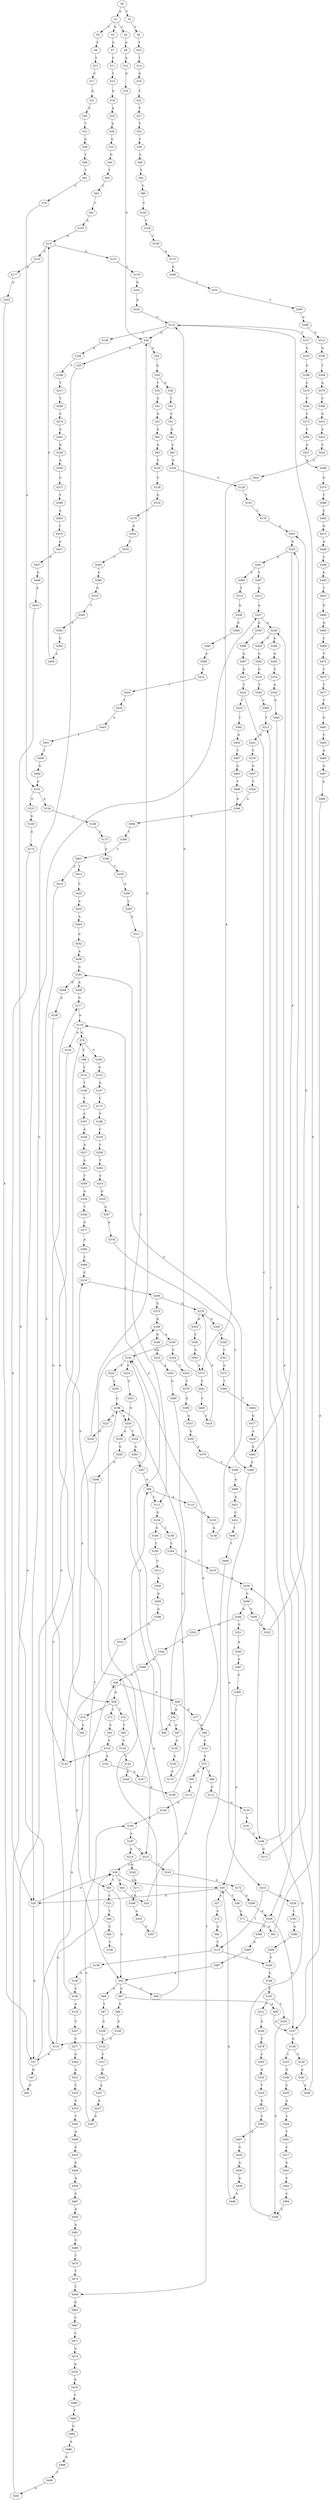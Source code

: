 strict digraph  {
	S0 -> S1 [ label = A ];
	S0 -> S2 [ label = T ];
	S1 -> S3 [ label = G ];
	S1 -> S4 [ label = C ];
	S1 -> S5 [ label = T ];
	S2 -> S6 [ label = T ];
	S3 -> S7 [ label = G ];
	S4 -> S8 [ label = G ];
	S5 -> S9 [ label = C ];
	S6 -> S10 [ label = T ];
	S7 -> S11 [ label = C ];
	S8 -> S12 [ label = A ];
	S9 -> S13 [ label = T ];
	S10 -> S14 [ label = T ];
	S11 -> S15 [ label = T ];
	S12 -> S16 [ label = G ];
	S13 -> S17 [ label = C ];
	S14 -> S18 [ label = A ];
	S15 -> S19 [ label = A ];
	S16 -> S20 [ label = G ];
	S17 -> S21 [ label = A ];
	S18 -> S22 [ label = C ];
	S19 -> S23 [ label = A ];
	S20 -> S24 [ label = G ];
	S20 -> S25 [ label = A ];
	S21 -> S26 [ label = C ];
	S22 -> S27 [ label = T ];
	S23 -> S28 [ label = G ];
	S24 -> S29 [ label = G ];
	S25 -> S30 [ label = G ];
	S26 -> S31 [ label = T ];
	S27 -> S32 [ label = T ];
	S28 -> S33 [ label = G ];
	S29 -> S34 [ label = G ];
	S29 -> S35 [ label = T ];
	S30 -> S36 [ label = G ];
	S30 -> S37 [ label = A ];
	S31 -> S38 [ label = G ];
	S32 -> S39 [ label = T ];
	S33 -> S40 [ label = G ];
	S34 -> S41 [ label = T ];
	S35 -> S42 [ label = G ];
	S36 -> S43 [ label = T ];
	S36 -> S44 [ label = G ];
	S36 -> S45 [ label = A ];
	S37 -> S46 [ label = A ];
	S37 -> S47 [ label = G ];
	S38 -> S48 [ label = T ];
	S39 -> S49 [ label = C ];
	S40 -> S50 [ label = T ];
	S41 -> S51 [ label = C ];
	S42 -> S52 [ label = G ];
	S43 -> S53 [ label = C ];
	S43 -> S54 [ label = A ];
	S44 -> S55 [ label = C ];
	S45 -> S30 [ label = G ];
	S45 -> S56 [ label = C ];
	S45 -> S57 [ label = A ];
	S46 -> S58 [ label = A ];
	S46 -> S59 [ label = G ];
	S47 -> S60 [ label = A ];
	S48 -> S61 [ label = T ];
	S49 -> S62 [ label = T ];
	S50 -> S63 [ label = C ];
	S51 -> S64 [ label = G ];
	S52 -> S65 [ label = A ];
	S53 -> S66 [ label = T ];
	S54 -> S67 [ label = G ];
	S54 -> S68 [ label = A ];
	S54 -> S69 [ label = C ];
	S55 -> S70 [ label = G ];
	S56 -> S71 [ label = G ];
	S57 -> S72 [ label = C ];
	S58 -> S73 [ label = C ];
	S58 -> S74 [ label = G ];
	S58 -> S75 [ label = T ];
	S59 -> S76 [ label = A ];
	S59 -> S77 [ label = G ];
	S60 -> S78 [ label = G ];
	S61 -> S79 [ label = G ];
	S62 -> S80 [ label = C ];
	S63 -> S81 [ label = C ];
	S64 -> S82 [ label = C ];
	S65 -> S83 [ label = A ];
	S66 -> S84 [ label = C ];
	S67 -> S85 [ label = A ];
	S67 -> S86 [ label = G ];
	S68 -> S87 [ label = T ];
	S69 -> S88 [ label = A ];
	S70 -> S89 [ label = T ];
	S70 -> S90 [ label = A ];
	S71 -> S91 [ label = A ];
	S72 -> S92 [ label = A ];
	S73 -> S93 [ label = C ];
	S74 -> S94 [ label = A ];
	S75 -> S95 [ label = C ];
	S76 -> S96 [ label = G ];
	S76 -> S97 [ label = A ];
	S77 -> S98 [ label = G ];
	S78 -> S99 [ label = T ];
	S78 -> S100 [ label = C ];
	S79 -> S101 [ label = A ];
	S80 -> S102 [ label = T ];
	S81 -> S103 [ label = A ];
	S82 -> S104 [ label = G ];
	S83 -> S105 [ label = T ];
	S84 -> S106 [ label = T ];
	S85 -> S107 [ label = A ];
	S86 -> S108 [ label = A ];
	S87 -> S109 [ label = G ];
	S88 -> S110 [ label = A ];
	S88 -> S111 [ label = C ];
	S89 -> S112 [ label = G ];
	S90 -> S113 [ label = A ];
	S91 -> S114 [ label = G ];
	S92 -> S115 [ label = T ];
	S93 -> S116 [ label = C ];
	S94 -> S117 [ label = G ];
	S95 -> S118 [ label = C ];
	S96 -> S119 [ label = A ];
	S97 -> S120 [ label = A ];
	S98 -> S121 [ label = C ];
	S99 -> S122 [ label = C ];
	S100 -> S123 [ label = G ];
	S101 -> S124 [ label = A ];
	S101 -> S125 [ label = G ];
	S102 -> S126 [ label = C ];
	S103 -> S127 [ label = G ];
	S104 -> S128 [ label = G ];
	S105 -> S129 [ label = C ];
	S107 -> S130 [ label = G ];
	S108 -> S131 [ label = G ];
	S109 -> S132 [ label = A ];
	S110 -> S133 [ label = A ];
	S111 -> S134 [ label = G ];
	S112 -> S135 [ label = G ];
	S113 -> S136 [ label = G ];
	S114 -> S137 [ label = T ];
	S114 -> S138 [ label = C ];
	S114 -> S20 [ label = G ];
	S115 -> S139 [ label = G ];
	S115 -> S140 [ label = C ];
	S116 -> S141 [ label = A ];
	S116 -> S142 [ label = C ];
	S117 -> S119 [ label = A ];
	S118 -> S143 [ label = C ];
	S119 -> S144 [ label = A ];
	S119 -> S78 [ label = G ];
	S120 -> S145 [ label = A ];
	S121 -> S70 [ label = G ];
	S122 -> S146 [ label = T ];
	S123 -> S147 [ label = A ];
	S124 -> S148 [ label = C ];
	S125 -> S149 [ label = G ];
	S126 -> S150 [ label = T ];
	S127 -> S151 [ label = A ];
	S127 -> S152 [ label = G ];
	S128 -> S153 [ label = T ];
	S129 -> S154 [ label = G ];
	S130 -> S155 [ label = C ];
	S130 -> S156 [ label = T ];
	S131 -> S37 [ label = A ];
	S131 -> S36 [ label = G ];
	S132 -> S157 [ label = C ];
	S133 -> S158 [ label = A ];
	S134 -> S159 [ label = C ];
	S134 -> S160 [ label = G ];
	S135 -> S161 [ label = T ];
	S136 -> S162 [ label = G ];
	S137 -> S163 [ label = G ];
	S138 -> S164 [ label = A ];
	S139 -> S165 [ label = A ];
	S140 -> S166 [ label = G ];
	S141 -> S167 [ label = A ];
	S142 -> S168 [ label = A ];
	S143 -> S169 [ label = A ];
	S144 -> S58 [ label = A ];
	S145 -> S170 [ label = C ];
	S146 -> S171 [ label = T ];
	S147 -> S172 [ label = C ];
	S148 -> S173 [ label = C ];
	S149 -> S174 [ label = A ];
	S150 -> S175 [ label = A ];
	S151 -> S176 [ label = C ];
	S152 -> S177 [ label = A ];
	S153 -> S178 [ label = C ];
	S154 -> S179 [ label = C ];
	S155 -> S180 [ label = G ];
	S156 -> S181 [ label = A ];
	S157 -> S182 [ label = G ];
	S158 -> S183 [ label = G ];
	S159 -> S184 [ label = C ];
	S160 -> S185 [ label = T ];
	S161 -> S186 [ label = C ];
	S162 -> S187 [ label = A ];
	S163 -> S188 [ label = G ];
	S164 -> S189 [ label = T ];
	S165 -> S190 [ label = C ];
	S166 -> S191 [ label = C ];
	S167 -> S192 [ label = A ];
	S168 -> S193 [ label = A ];
	S168 -> S194 [ label = G ];
	S169 -> S195 [ label = A ];
	S170 -> S196 [ label = G ];
	S171 -> S197 [ label = C ];
	S172 -> S198 [ label = T ];
	S173 -> S199 [ label = G ];
	S174 -> S30 [ label = G ];
	S175 -> S200 [ label = G ];
	S176 -> S201 [ label = G ];
	S177 -> S202 [ label = G ];
	S178 -> S203 [ label = G ];
	S179 -> S204 [ label = A ];
	S180 -> S205 [ label = C ];
	S181 -> S206 [ label = A ];
	S182 -> S207 [ label = A ];
	S183 -> S208 [ label = A ];
	S183 -> S209 [ label = G ];
	S184 -> S210 [ label = C ];
	S185 -> S211 [ label = G ];
	S186 -> S212 [ label = T ];
	S186 -> S213 [ label = G ];
	S187 -> S214 [ label = A ];
	S187 -> S215 [ label = G ];
	S188 -> S216 [ label = C ];
	S189 -> S217 [ label = T ];
	S190 -> S218 [ label = C ];
	S190 -> S219 [ label = A ];
	S191 -> S220 [ label = C ];
	S191 -> S221 [ label = T ];
	S192 -> S222 [ label = A ];
	S192 -> S223 [ label = C ];
	S193 -> S224 [ label = C ];
	S193 -> S192 [ label = A ];
	S194 -> S225 [ label = A ];
	S195 -> S192 [ label = A ];
	S196 -> S226 [ label = G ];
	S196 -> S227 [ label = A ];
	S197 -> S228 [ label = A ];
	S198 -> S229 [ label = C ];
	S199 -> S230 [ label = T ];
	S200 -> S231 [ label = T ];
	S201 -> S232 [ label = A ];
	S202 -> S37 [ label = A ];
	S203 -> S233 [ label = A ];
	S204 -> S234 [ label = C ];
	S205 -> S235 [ label = A ];
	S206 -> S236 [ label = A ];
	S207 -> S237 [ label = A ];
	S208 -> S117 [ label = G ];
	S209 -> S238 [ label = A ];
	S210 -> S239 [ label = G ];
	S211 -> S240 [ label = A ];
	S212 -> S241 [ label = G ];
	S213 -> S233 [ label = A ];
	S214 -> S242 [ label = A ];
	S215 -> S36 [ label = G ];
	S215 -> S243 [ label = T ];
	S216 -> S244 [ label = T ];
	S217 -> S245 [ label = T ];
	S218 -> S246 [ label = C ];
	S219 -> S247 [ label = C ];
	S220 -> S248 [ label = C ];
	S221 -> S249 [ label = A ];
	S222 -> S250 [ label = C ];
	S223 -> S251 [ label = G ];
	S224 -> S252 [ label = C ];
	S225 -> S253 [ label = A ];
	S226 -> S254 [ label = T ];
	S226 -> S255 [ label = A ];
	S227 -> S256 [ label = G ];
	S228 -> S257 [ label = A ];
	S229 -> S258 [ label = C ];
	S230 -> S259 [ label = A ];
	S231 -> S260 [ label = C ];
	S232 -> S114 [ label = G ];
	S233 -> S261 [ label = G ];
	S233 -> S262 [ label = A ];
	S234 -> S263 [ label = C ];
	S235 -> S264 [ label = C ];
	S236 -> S265 [ label = T ];
	S236 -> S266 [ label = A ];
	S237 -> S267 [ label = G ];
	S238 -> S215 [ label = G ];
	S239 -> S268 [ label = G ];
	S240 -> S269 [ label = G ];
	S241 -> S270 [ label = T ];
	S242 -> S271 [ label = A ];
	S243 -> S272 [ label = A ];
	S244 -> S273 [ label = C ];
	S245 -> S274 [ label = C ];
	S246 -> S275 [ label = C ];
	S246 -> S276 [ label = G ];
	S247 -> S277 [ label = C ];
	S248 -> S239 [ label = G ];
	S249 -> S278 [ label = T ];
	S250 -> S196 [ label = G ];
	S251 -> S226 [ label = G ];
	S252 -> S279 [ label = T ];
	S253 -> S280 [ label = G ];
	S254 -> S281 [ label = A ];
	S255 -> S282 [ label = G ];
	S256 -> S20 [ label = G ];
	S257 -> S283 [ label = A ];
	S258 -> S284 [ label = T ];
	S259 -> S285 [ label = C ];
	S260 -> S286 [ label = G ];
	S261 -> S287 [ label = T ];
	S261 -> S288 [ label = C ];
	S262 -> S289 [ label = C ];
	S263 -> S290 [ label = C ];
	S264 -> S291 [ label = T ];
	S265 -> S292 [ label = G ];
	S266 -> S293 [ label = G ];
	S267 -> S162 [ label = G ];
	S268 -> S294 [ label = G ];
	S268 -> S295 [ label = T ];
	S269 -> S296 [ label = G ];
	S270 -> S297 [ label = G ];
	S271 -> S298 [ label = A ];
	S272 -> S299 [ label = G ];
	S273 -> S300 [ label = C ];
	S274 -> S301 [ label = A ];
	S275 -> S168 [ label = A ];
	S276 -> S302 [ label = G ];
	S276 -> S303 [ label = A ];
	S277 -> S304 [ label = G ];
	S278 -> S305 [ label = C ];
	S279 -> S306 [ label = G ];
	S280 -> S76 [ label = A ];
	S281 -> S307 [ label = C ];
	S282 -> S308 [ label = G ];
	S283 -> S309 [ label = T ];
	S284 -> S310 [ label = C ];
	S285 -> S311 [ label = A ];
	S286 -> S312 [ label = G ];
	S287 -> S313 [ label = A ];
	S288 -> S314 [ label = T ];
	S289 -> S315 [ label = A ];
	S290 -> S316 [ label = G ];
	S291 -> S317 [ label = C ];
	S292 -> S318 [ label = G ];
	S293 -> S319 [ label = T ];
	S294 -> S320 [ label = A ];
	S294 -> S321 [ label = G ];
	S295 -> S322 [ label = C ];
	S296 -> S323 [ label = T ];
	S297 -> S324 [ label = T ];
	S298 -> S325 [ label = A ];
	S299 -> S326 [ label = A ];
	S300 -> S327 [ label = G ];
	S301 -> S328 [ label = G ];
	S302 -> S329 [ label = A ];
	S303 -> S330 [ label = C ];
	S304 -> S331 [ label = A ];
	S305 -> S332 [ label = A ];
	S306 -> S333 [ label = A ];
	S307 -> S88 [ label = A ];
	S308 -> S43 [ label = T ];
	S309 -> S334 [ label = A ];
	S310 -> S335 [ label = G ];
	S311 -> S111 [ label = C ];
	S312 -> S336 [ label = G ];
	S313 -> S337 [ label = A ];
	S314 -> S338 [ label = G ];
	S315 -> S339 [ label = A ];
	S315 -> S115 [ label = T ];
	S316 -> S340 [ label = T ];
	S317 -> S341 [ label = G ];
	S318 -> S342 [ label = T ];
	S319 -> S343 [ label = A ];
	S320 -> S344 [ label = G ];
	S321 -> S345 [ label = A ];
	S322 -> S203 [ label = G ];
	S323 -> S54 [ label = A ];
	S324 -> S346 [ label = A ];
	S325 -> S347 [ label = C ];
	S326 -> S107 [ label = A ];
	S326 -> S348 [ label = G ];
	S327 -> S349 [ label = A ];
	S328 -> S350 [ label = A ];
	S329 -> S351 [ label = C ];
	S330 -> S352 [ label = G ];
	S331 -> S353 [ label = C ];
	S332 -> S354 [ label = T ];
	S333 -> S355 [ label = G ];
	S334 -> S356 [ label = T ];
	S335 -> S357 [ label = A ];
	S336 -> S358 [ label = T ];
	S337 -> S236 [ label = A ];
	S337 -> S359 [ label = G ];
	S338 -> S360 [ label = G ];
	S339 -> S361 [ label = C ];
	S340 -> S362 [ label = C ];
	S341 -> S363 [ label = C ];
	S342 -> S364 [ label = C ];
	S343 -> S365 [ label = G ];
	S344 -> S366 [ label = A ];
	S345 -> S367 [ label = G ];
	S346 -> S368 [ label = A ];
	S347 -> S196 [ label = G ];
	S348 -> S369 [ label = G ];
	S349 -> S370 [ label = G ];
	S350 -> S371 [ label = C ];
	S351 -> S372 [ label = G ];
	S352 -> S373 [ label = A ];
	S353 -> S374 [ label = C ];
	S354 -> S375 [ label = G ];
	S355 -> S376 [ label = A ];
	S356 -> S377 [ label = G ];
	S357 -> S378 [ label = A ];
	S358 -> S379 [ label = A ];
	S359 -> S380 [ label = T ];
	S360 -> S381 [ label = C ];
	S361 -> S382 [ label = A ];
	S362 -> S383 [ label = C ];
	S363 -> S384 [ label = C ];
	S364 -> S212 [ label = T ];
	S365 -> S326 [ label = A ];
	S366 -> S46 [ label = A ];
	S367 -> S385 [ label = G ];
	S368 -> S386 [ label = C ];
	S369 -> S387 [ label = T ];
	S370 -> S388 [ label = T ];
	S371 -> S389 [ label = T ];
	S372 -> S390 [ label = T ];
	S373 -> S114 [ label = G ];
	S373 -> S391 [ label = C ];
	S374 -> S392 [ label = T ];
	S375 -> S393 [ label = T ];
	S376 -> S394 [ label = T ];
	S377 -> S395 [ label = A ];
	S378 -> S289 [ label = C ];
	S379 -> S396 [ label = C ];
	S380 -> S397 [ label = G ];
	S381 -> S398 [ label = A ];
	S382 -> S399 [ label = T ];
	S383 -> S400 [ label = A ];
	S384 -> S248 [ label = C ];
	S385 -> S45 [ label = A ];
	S386 -> S401 [ label = C ];
	S387 -> S54 [ label = A ];
	S388 -> S402 [ label = C ];
	S389 -> S403 [ label = A ];
	S390 -> S404 [ label = C ];
	S391 -> S405 [ label = C ];
	S392 -> S406 [ label = A ];
	S393 -> S407 [ label = G ];
	S394 -> S408 [ label = A ];
	S395 -> S409 [ label = C ];
	S396 -> S410 [ label = G ];
	S397 -> S411 [ label = G ];
	S398 -> S412 [ label = C ];
	S399 -> S140 [ label = C ];
	S400 -> S127 [ label = G ];
	S401 -> S413 [ label = T ];
	S401 -> S414 [ label = C ];
	S402 -> S415 [ label = G ];
	S403 -> S416 [ label = T ];
	S404 -> S417 [ label = G ];
	S405 -> S418 [ label = C ];
	S406 -> S419 [ label = G ];
	S407 -> S420 [ label = G ];
	S408 -> S421 [ label = A ];
	S409 -> S218 [ label = C ];
	S410 -> S422 [ label = A ];
	S411 -> S423 [ label = T ];
	S412 -> S424 [ label = T ];
	S413 -> S425 [ label = C ];
	S414 -> S142 [ label = C ];
	S415 -> S426 [ label = A ];
	S416 -> S427 [ label = A ];
	S417 -> S428 [ label = A ];
	S418 -> S276 [ label = G ];
	S419 -> S429 [ label = G ];
	S420 -> S430 [ label = A ];
	S421 -> S431 [ label = C ];
	S422 -> S432 [ label = C ];
	S423 -> S186 [ label = C ];
	S423 -> S433 [ label = T ];
	S424 -> S434 [ label = T ];
	S425 -> S435 [ label = A ];
	S426 -> S436 [ label = C ];
	S427 -> S437 [ label = G ];
	S428 -> S262 [ label = A ];
	S429 -> S438 [ label = A ];
	S430 -> S439 [ label = G ];
	S431 -> S440 [ label = T ];
	S432 -> S441 [ label = G ];
	S433 -> S442 [ label = T ];
	S434 -> S443 [ label = G ];
	S435 -> S444 [ label = A ];
	S436 -> S445 [ label = G ];
	S437 -> S446 [ label = G ];
	S438 -> S447 [ label = C ];
	S439 -> S448 [ label = G ];
	S440 -> S449 [ label = T ];
	S441 -> S373 [ label = A ];
	S442 -> S450 [ label = G ];
	S443 -> S451 [ label = T ];
	S444 -> S452 [ label = A ];
	S445 -> S453 [ label = T ];
	S446 -> S454 [ label = A ];
	S447 -> S455 [ label = A ];
	S448 -> S45 [ label = A ];
	S449 -> S456 [ label = T ];
	S450 -> S457 [ label = T ];
	S451 -> S458 [ label = T ];
	S452 -> S459 [ label = A ];
	S453 -> S460 [ label = G ];
	S454 -> S131 [ label = G ];
	S455 -> S461 [ label = A ];
	S456 -> S462 [ label = G ];
	S457 -> S463 [ label = G ];
	S458 -> S464 [ label = G ];
	S459 -> S183 [ label = G ];
	S460 -> S465 [ label = A ];
	S461 -> S466 [ label = C ];
	S462 -> S467 [ label = C ];
	S463 -> S468 [ label = T ];
	S464 -> S101 [ label = A ];
	S465 -> S469 [ label = C ];
	S466 -> S470 [ label = T ];
	S467 -> S471 [ label = C ];
	S468 -> S346 [ label = A ];
	S469 -> S472 [ label = T ];
	S470 -> S473 [ label = T ];
	S471 -> S474 [ label = C ];
	S472 -> S475 [ label = C ];
	S473 -> S456 [ label = T ];
	S474 -> S476 [ label = G ];
	S475 -> S477 [ label = T ];
	S476 -> S478 [ label = A ];
	S477 -> S479 [ label = T ];
	S478 -> S480 [ label = T ];
	S479 -> S481 [ label = G ];
	S480 -> S482 [ label = T ];
	S481 -> S483 [ label = T ];
	S482 -> S484 [ label = G ];
	S483 -> S485 [ label = A ];
	S484 -> S486 [ label = A ];
	S485 -> S487 [ label = G ];
	S486 -> S488 [ label = G ];
	S487 -> S489 [ label = A ];
	S488 -> S490 [ label = T ];
	S489 -> S107 [ label = A ];
	S490 -> S491 [ label = A ];
	S491 -> S337 [ label = A ];
}
